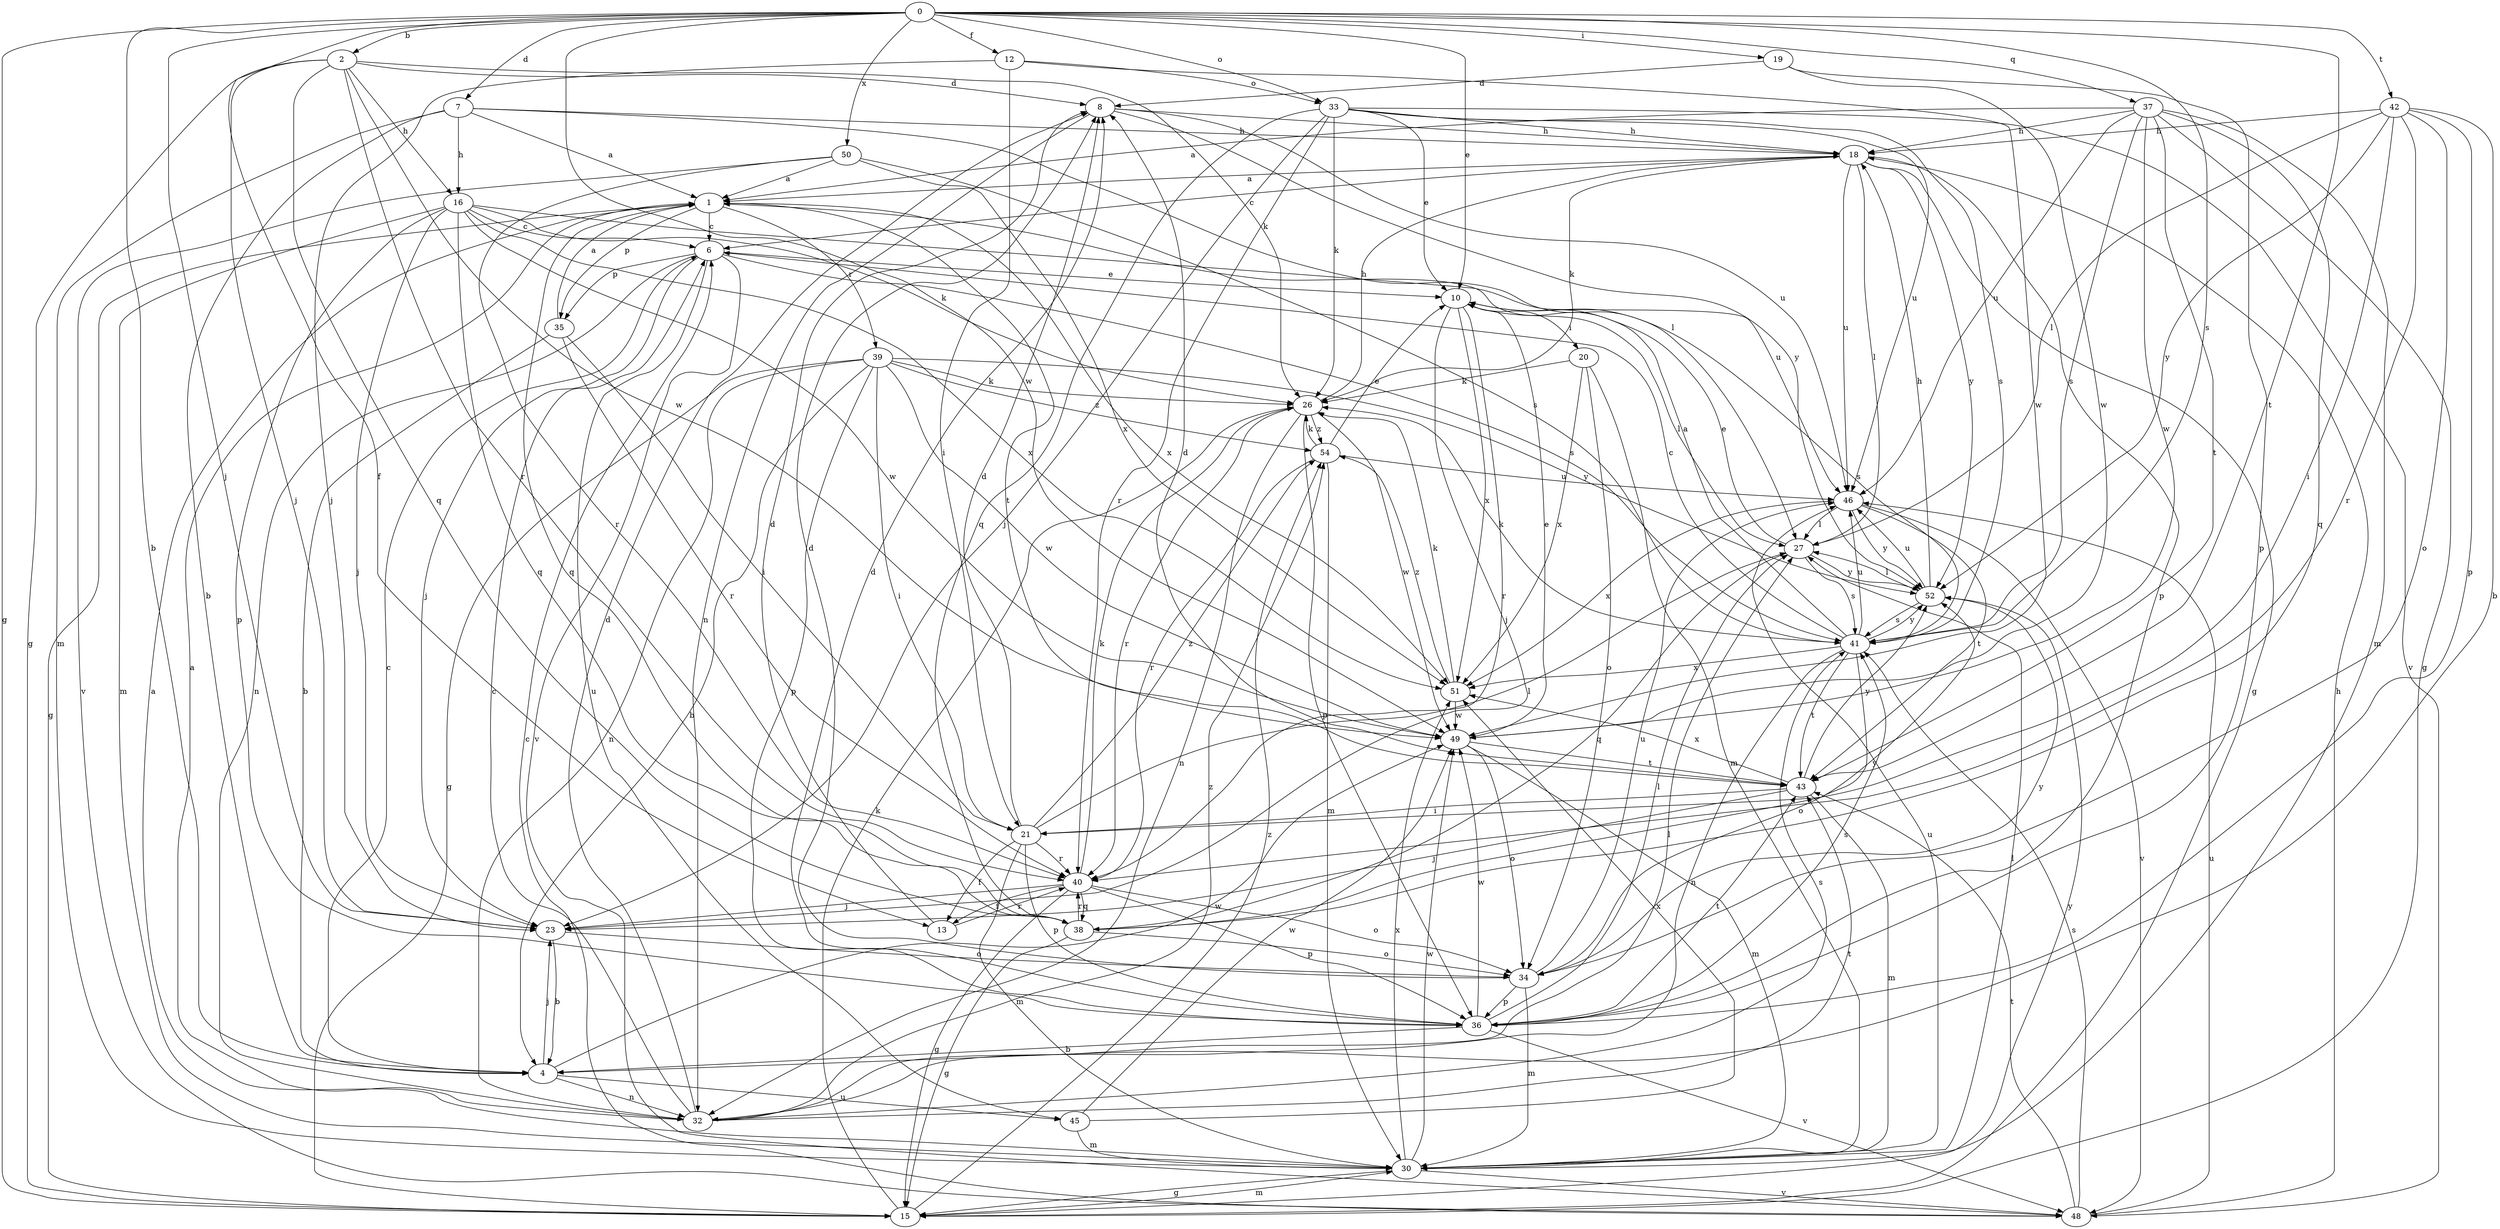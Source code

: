 strict digraph  {
0;
1;
2;
4;
6;
7;
8;
10;
12;
13;
15;
16;
18;
19;
20;
21;
23;
26;
27;
30;
32;
33;
34;
35;
36;
37;
38;
39;
40;
41;
42;
43;
45;
46;
48;
49;
50;
51;
52;
54;
0 -> 2  [label=b];
0 -> 4  [label=b];
0 -> 7  [label=d];
0 -> 10  [label=e];
0 -> 12  [label=f];
0 -> 13  [label=f];
0 -> 15  [label=g];
0 -> 19  [label=i];
0 -> 23  [label=j];
0 -> 33  [label=o];
0 -> 37  [label=q];
0 -> 41  [label=s];
0 -> 42  [label=t];
0 -> 43  [label=t];
0 -> 49  [label=w];
0 -> 50  [label=x];
1 -> 6  [label=c];
1 -> 15  [label=g];
1 -> 35  [label=p];
1 -> 38  [label=q];
1 -> 39  [label=r];
1 -> 43  [label=t];
1 -> 51  [label=x];
2 -> 8  [label=d];
2 -> 15  [label=g];
2 -> 16  [label=h];
2 -> 23  [label=j];
2 -> 26  [label=k];
2 -> 38  [label=q];
2 -> 40  [label=r];
2 -> 49  [label=w];
4 -> 6  [label=c];
4 -> 23  [label=j];
4 -> 32  [label=n];
4 -> 45  [label=u];
4 -> 49  [label=w];
6 -> 10  [label=e];
6 -> 23  [label=j];
6 -> 32  [label=n];
6 -> 35  [label=p];
6 -> 41  [label=s];
6 -> 45  [label=u];
6 -> 48  [label=v];
7 -> 1  [label=a];
7 -> 4  [label=b];
7 -> 16  [label=h];
7 -> 18  [label=h];
7 -> 27  [label=l];
7 -> 30  [label=m];
8 -> 18  [label=h];
8 -> 32  [label=n];
8 -> 46  [label=u];
8 -> 52  [label=y];
10 -> 20  [label=i];
10 -> 23  [label=j];
10 -> 27  [label=l];
10 -> 40  [label=r];
10 -> 41  [label=s];
10 -> 51  [label=x];
12 -> 21  [label=i];
12 -> 23  [label=j];
12 -> 33  [label=o];
12 -> 49  [label=w];
13 -> 8  [label=d];
13 -> 40  [label=r];
15 -> 26  [label=k];
15 -> 30  [label=m];
15 -> 52  [label=y];
15 -> 54  [label=z];
16 -> 6  [label=c];
16 -> 23  [label=j];
16 -> 26  [label=k];
16 -> 30  [label=m];
16 -> 36  [label=p];
16 -> 38  [label=q];
16 -> 46  [label=u];
16 -> 49  [label=w];
16 -> 51  [label=x];
18 -> 1  [label=a];
18 -> 6  [label=c];
18 -> 15  [label=g];
18 -> 26  [label=k];
18 -> 27  [label=l];
18 -> 36  [label=p];
18 -> 46  [label=u];
18 -> 52  [label=y];
19 -> 8  [label=d];
19 -> 36  [label=p];
19 -> 49  [label=w];
20 -> 26  [label=k];
20 -> 30  [label=m];
20 -> 34  [label=o];
20 -> 51  [label=x];
21 -> 8  [label=d];
21 -> 13  [label=f];
21 -> 27  [label=l];
21 -> 30  [label=m];
21 -> 36  [label=p];
21 -> 40  [label=r];
21 -> 54  [label=z];
23 -> 4  [label=b];
23 -> 34  [label=o];
26 -> 18  [label=h];
26 -> 32  [label=n];
26 -> 36  [label=p];
26 -> 40  [label=r];
26 -> 49  [label=w];
26 -> 54  [label=z];
27 -> 10  [label=e];
27 -> 38  [label=q];
27 -> 41  [label=s];
27 -> 52  [label=y];
30 -> 1  [label=a];
30 -> 15  [label=g];
30 -> 27  [label=l];
30 -> 46  [label=u];
30 -> 48  [label=v];
30 -> 49  [label=w];
30 -> 51  [label=x];
32 -> 1  [label=a];
32 -> 6  [label=c];
32 -> 8  [label=d];
32 -> 27  [label=l];
32 -> 41  [label=s];
32 -> 43  [label=t];
32 -> 54  [label=z];
33 -> 10  [label=e];
33 -> 18  [label=h];
33 -> 23  [label=j];
33 -> 26  [label=k];
33 -> 38  [label=q];
33 -> 40  [label=r];
33 -> 41  [label=s];
33 -> 46  [label=u];
33 -> 48  [label=v];
34 -> 8  [label=d];
34 -> 30  [label=m];
34 -> 36  [label=p];
34 -> 46  [label=u];
34 -> 52  [label=y];
35 -> 1  [label=a];
35 -> 4  [label=b];
35 -> 21  [label=i];
35 -> 40  [label=r];
36 -> 4  [label=b];
36 -> 8  [label=d];
36 -> 27  [label=l];
36 -> 41  [label=s];
36 -> 43  [label=t];
36 -> 48  [label=v];
36 -> 49  [label=w];
37 -> 1  [label=a];
37 -> 15  [label=g];
37 -> 18  [label=h];
37 -> 30  [label=m];
37 -> 38  [label=q];
37 -> 41  [label=s];
37 -> 43  [label=t];
37 -> 46  [label=u];
37 -> 49  [label=w];
38 -> 15  [label=g];
38 -> 34  [label=o];
38 -> 40  [label=r];
38 -> 52  [label=y];
39 -> 4  [label=b];
39 -> 15  [label=g];
39 -> 21  [label=i];
39 -> 26  [label=k];
39 -> 32  [label=n];
39 -> 36  [label=p];
39 -> 49  [label=w];
39 -> 52  [label=y];
39 -> 54  [label=z];
40 -> 13  [label=f];
40 -> 15  [label=g];
40 -> 23  [label=j];
40 -> 26  [label=k];
40 -> 34  [label=o];
40 -> 36  [label=p];
40 -> 38  [label=q];
41 -> 1  [label=a];
41 -> 6  [label=c];
41 -> 26  [label=k];
41 -> 32  [label=n];
41 -> 34  [label=o];
41 -> 43  [label=t];
41 -> 46  [label=u];
41 -> 51  [label=x];
41 -> 52  [label=y];
42 -> 4  [label=b];
42 -> 18  [label=h];
42 -> 21  [label=i];
42 -> 27  [label=l];
42 -> 34  [label=o];
42 -> 36  [label=p];
42 -> 40  [label=r];
42 -> 52  [label=y];
43 -> 8  [label=d];
43 -> 21  [label=i];
43 -> 23  [label=j];
43 -> 30  [label=m];
43 -> 51  [label=x];
43 -> 52  [label=y];
45 -> 30  [label=m];
45 -> 49  [label=w];
45 -> 51  [label=x];
46 -> 27  [label=l];
46 -> 43  [label=t];
46 -> 48  [label=v];
46 -> 51  [label=x];
46 -> 52  [label=y];
48 -> 6  [label=c];
48 -> 18  [label=h];
48 -> 41  [label=s];
48 -> 43  [label=t];
48 -> 46  [label=u];
49 -> 10  [label=e];
49 -> 30  [label=m];
49 -> 34  [label=o];
49 -> 43  [label=t];
50 -> 1  [label=a];
50 -> 40  [label=r];
50 -> 41  [label=s];
50 -> 48  [label=v];
50 -> 51  [label=x];
51 -> 26  [label=k];
51 -> 49  [label=w];
51 -> 54  [label=z];
52 -> 18  [label=h];
52 -> 27  [label=l];
52 -> 41  [label=s];
52 -> 46  [label=u];
54 -> 10  [label=e];
54 -> 26  [label=k];
54 -> 30  [label=m];
54 -> 40  [label=r];
54 -> 46  [label=u];
}
